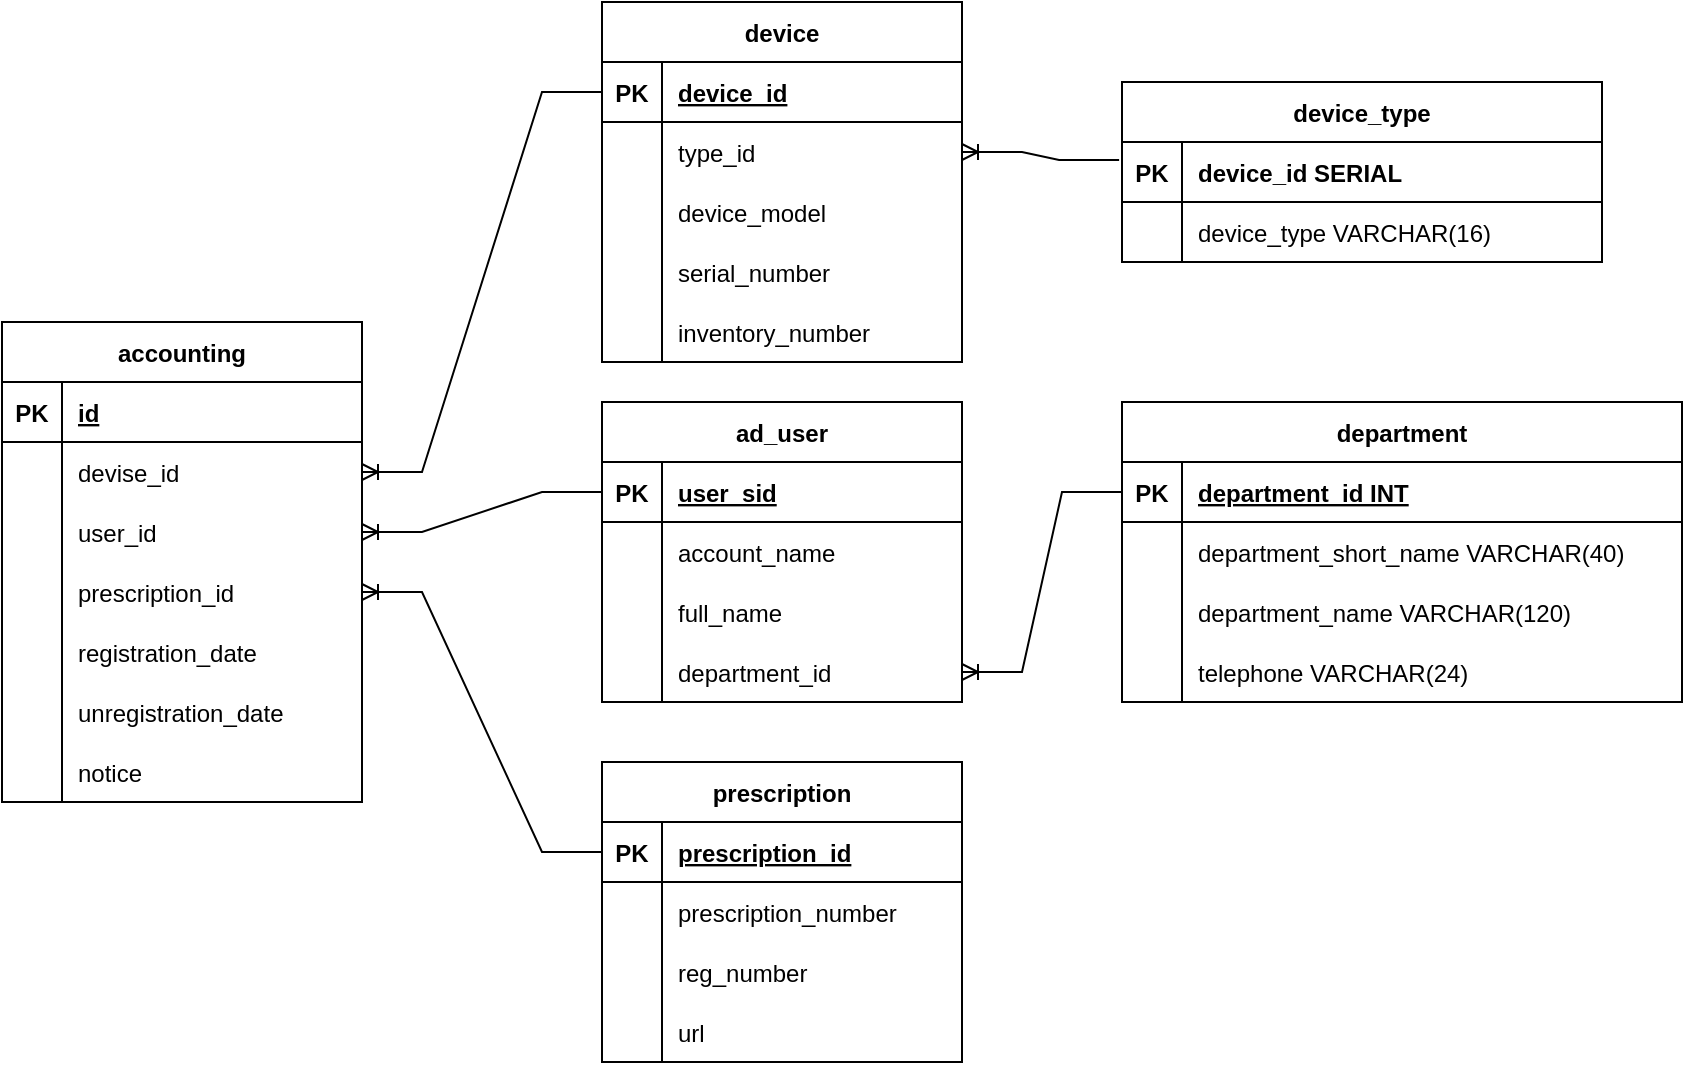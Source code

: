 <mxfile version="20.6.2" type="device"><diagram id="R2lEEEUBdFMjLlhIrx00" name="Page-1"><mxGraphModel dx="1406" dy="849" grid="1" gridSize="10" guides="1" tooltips="1" connect="1" arrows="1" fold="1" page="1" pageScale="1" pageWidth="850" pageHeight="1100" math="0" shadow="0" extFonts="Permanent Marker^https://fonts.googleapis.com/css?family=Permanent+Marker"><root><mxCell id="0"/><mxCell id="1" parent="0"/><mxCell id="IhfXTaCWIoAp5qvCrpzN-5" value="device" style="shape=table;startSize=30;container=1;collapsible=1;childLayout=tableLayout;fixedRows=1;rowLines=0;fontStyle=1;align=center;resizeLast=1;" parent="1" vertex="1"><mxGeometry x="340" y="40" width="180" height="180" as="geometry"/></mxCell><mxCell id="IhfXTaCWIoAp5qvCrpzN-6" value="" style="shape=tableRow;horizontal=0;startSize=0;swimlaneHead=0;swimlaneBody=0;fillColor=none;collapsible=0;dropTarget=0;points=[[0,0.5],[1,0.5]];portConstraint=eastwest;top=0;left=0;right=0;bottom=1;" parent="IhfXTaCWIoAp5qvCrpzN-5" vertex="1"><mxGeometry y="30" width="180" height="30" as="geometry"/></mxCell><mxCell id="IhfXTaCWIoAp5qvCrpzN-7" value="PK" style="shape=partialRectangle;connectable=0;fillColor=none;top=0;left=0;bottom=0;right=0;fontStyle=1;overflow=hidden;" parent="IhfXTaCWIoAp5qvCrpzN-6" vertex="1"><mxGeometry width="30" height="30" as="geometry"><mxRectangle width="30" height="30" as="alternateBounds"/></mxGeometry></mxCell><mxCell id="IhfXTaCWIoAp5qvCrpzN-8" value="device_id" style="shape=partialRectangle;connectable=0;fillColor=none;top=0;left=0;bottom=0;right=0;align=left;spacingLeft=6;fontStyle=5;overflow=hidden;" parent="IhfXTaCWIoAp5qvCrpzN-6" vertex="1"><mxGeometry x="30" width="150" height="30" as="geometry"><mxRectangle width="150" height="30" as="alternateBounds"/></mxGeometry></mxCell><mxCell id="IhfXTaCWIoAp5qvCrpzN-9" value="" style="shape=tableRow;horizontal=0;startSize=0;swimlaneHead=0;swimlaneBody=0;fillColor=none;collapsible=0;dropTarget=0;points=[[0,0.5],[1,0.5]];portConstraint=eastwest;top=0;left=0;right=0;bottom=0;" parent="IhfXTaCWIoAp5qvCrpzN-5" vertex="1"><mxGeometry y="60" width="180" height="30" as="geometry"/></mxCell><mxCell id="IhfXTaCWIoAp5qvCrpzN-10" value="" style="shape=partialRectangle;connectable=0;fillColor=none;top=0;left=0;bottom=0;right=0;editable=1;overflow=hidden;" parent="IhfXTaCWIoAp5qvCrpzN-9" vertex="1"><mxGeometry width="30" height="30" as="geometry"><mxRectangle width="30" height="30" as="alternateBounds"/></mxGeometry></mxCell><mxCell id="IhfXTaCWIoAp5qvCrpzN-11" value="type_id" style="shape=partialRectangle;connectable=0;fillColor=none;top=0;left=0;bottom=0;right=0;align=left;spacingLeft=6;overflow=hidden;" parent="IhfXTaCWIoAp5qvCrpzN-9" vertex="1"><mxGeometry x="30" width="150" height="30" as="geometry"><mxRectangle width="150" height="30" as="alternateBounds"/></mxGeometry></mxCell><mxCell id="IhfXTaCWIoAp5qvCrpzN-12" value="" style="shape=tableRow;horizontal=0;startSize=0;swimlaneHead=0;swimlaneBody=0;fillColor=none;collapsible=0;dropTarget=0;points=[[0,0.5],[1,0.5]];portConstraint=eastwest;top=0;left=0;right=0;bottom=0;" parent="IhfXTaCWIoAp5qvCrpzN-5" vertex="1"><mxGeometry y="90" width="180" height="30" as="geometry"/></mxCell><mxCell id="IhfXTaCWIoAp5qvCrpzN-13" value="" style="shape=partialRectangle;connectable=0;fillColor=none;top=0;left=0;bottom=0;right=0;editable=1;overflow=hidden;" parent="IhfXTaCWIoAp5qvCrpzN-12" vertex="1"><mxGeometry width="30" height="30" as="geometry"><mxRectangle width="30" height="30" as="alternateBounds"/></mxGeometry></mxCell><mxCell id="IhfXTaCWIoAp5qvCrpzN-14" value="device_model" style="shape=partialRectangle;connectable=0;fillColor=none;top=0;left=0;bottom=0;right=0;align=left;spacingLeft=6;overflow=hidden;" parent="IhfXTaCWIoAp5qvCrpzN-12" vertex="1"><mxGeometry x="30" width="150" height="30" as="geometry"><mxRectangle width="150" height="30" as="alternateBounds"/></mxGeometry></mxCell><mxCell id="IhfXTaCWIoAp5qvCrpzN-15" value="" style="shape=tableRow;horizontal=0;startSize=0;swimlaneHead=0;swimlaneBody=0;fillColor=none;collapsible=0;dropTarget=0;points=[[0,0.5],[1,0.5]];portConstraint=eastwest;top=0;left=0;right=0;bottom=0;" parent="IhfXTaCWIoAp5qvCrpzN-5" vertex="1"><mxGeometry y="120" width="180" height="30" as="geometry"/></mxCell><mxCell id="IhfXTaCWIoAp5qvCrpzN-16" value="" style="shape=partialRectangle;connectable=0;fillColor=none;top=0;left=0;bottom=0;right=0;editable=1;overflow=hidden;" parent="IhfXTaCWIoAp5qvCrpzN-15" vertex="1"><mxGeometry width="30" height="30" as="geometry"><mxRectangle width="30" height="30" as="alternateBounds"/></mxGeometry></mxCell><mxCell id="IhfXTaCWIoAp5qvCrpzN-17" value="serial_number" style="shape=partialRectangle;connectable=0;fillColor=none;top=0;left=0;bottom=0;right=0;align=left;spacingLeft=6;overflow=hidden;" parent="IhfXTaCWIoAp5qvCrpzN-15" vertex="1"><mxGeometry x="30" width="150" height="30" as="geometry"><mxRectangle width="150" height="30" as="alternateBounds"/></mxGeometry></mxCell><mxCell id="IhfXTaCWIoAp5qvCrpzN-18" value="" style="shape=tableRow;horizontal=0;startSize=0;swimlaneHead=0;swimlaneBody=0;fillColor=none;collapsible=0;dropTarget=0;points=[[0,0.5],[1,0.5]];portConstraint=eastwest;top=0;left=0;right=0;bottom=0;" parent="IhfXTaCWIoAp5qvCrpzN-5" vertex="1"><mxGeometry y="150" width="180" height="30" as="geometry"/></mxCell><mxCell id="IhfXTaCWIoAp5qvCrpzN-19" value="" style="shape=partialRectangle;connectable=0;fillColor=none;top=0;left=0;bottom=0;right=0;editable=1;overflow=hidden;" parent="IhfXTaCWIoAp5qvCrpzN-18" vertex="1"><mxGeometry width="30" height="30" as="geometry"><mxRectangle width="30" height="30" as="alternateBounds"/></mxGeometry></mxCell><mxCell id="IhfXTaCWIoAp5qvCrpzN-20" value="inventory_number" style="shape=partialRectangle;connectable=0;fillColor=none;top=0;left=0;bottom=0;right=0;align=left;spacingLeft=6;overflow=hidden;" parent="IhfXTaCWIoAp5qvCrpzN-18" vertex="1"><mxGeometry x="30" width="150" height="30" as="geometry"><mxRectangle width="150" height="30" as="alternateBounds"/></mxGeometry></mxCell><mxCell id="IhfXTaCWIoAp5qvCrpzN-102" value="device_type" style="shape=table;startSize=30;container=1;collapsible=1;childLayout=tableLayout;fixedRows=1;rowLines=0;fontStyle=1;align=center;resizeLast=1;" parent="1" vertex="1"><mxGeometry x="600" y="80" width="240" height="90" as="geometry"/></mxCell><mxCell id="IhfXTaCWIoAp5qvCrpzN-103" value="" style="shape=tableRow;horizontal=0;startSize=0;swimlaneHead=0;swimlaneBody=0;fillColor=none;collapsible=0;dropTarget=0;points=[[0,0.5],[1,0.5]];portConstraint=eastwest;top=0;left=0;right=0;bottom=1;" parent="IhfXTaCWIoAp5qvCrpzN-102" vertex="1"><mxGeometry y="30" width="240" height="30" as="geometry"/></mxCell><mxCell id="IhfXTaCWIoAp5qvCrpzN-104" value="PK" style="shape=partialRectangle;connectable=0;fillColor=none;top=0;left=0;bottom=0;right=0;fontStyle=1;overflow=hidden;" parent="IhfXTaCWIoAp5qvCrpzN-103" vertex="1"><mxGeometry width="30" height="30" as="geometry"><mxRectangle width="30" height="30" as="alternateBounds"/></mxGeometry></mxCell><mxCell id="IhfXTaCWIoAp5qvCrpzN-105" value="device_id SERIAL" style="shape=partialRectangle;connectable=0;fillColor=none;top=0;left=0;bottom=0;right=0;align=left;spacingLeft=6;fontStyle=1;overflow=hidden;" parent="IhfXTaCWIoAp5qvCrpzN-103" vertex="1"><mxGeometry x="30" width="210" height="30" as="geometry"><mxRectangle width="210" height="30" as="alternateBounds"/></mxGeometry></mxCell><mxCell id="IhfXTaCWIoAp5qvCrpzN-106" value="" style="shape=tableRow;horizontal=0;startSize=0;swimlaneHead=0;swimlaneBody=0;fillColor=none;collapsible=0;dropTarget=0;points=[[0,0.5],[1,0.5]];portConstraint=eastwest;top=0;left=0;right=0;bottom=0;" parent="IhfXTaCWIoAp5qvCrpzN-102" vertex="1"><mxGeometry y="60" width="240" height="30" as="geometry"/></mxCell><mxCell id="IhfXTaCWIoAp5qvCrpzN-107" value="" style="shape=partialRectangle;connectable=0;fillColor=none;top=0;left=0;bottom=0;right=0;editable=1;overflow=hidden;" parent="IhfXTaCWIoAp5qvCrpzN-106" vertex="1"><mxGeometry width="30" height="30" as="geometry"><mxRectangle width="30" height="30" as="alternateBounds"/></mxGeometry></mxCell><mxCell id="IhfXTaCWIoAp5qvCrpzN-108" value="device_type VARCHAR(16)" style="shape=partialRectangle;connectable=0;fillColor=none;top=0;left=0;bottom=0;right=0;align=left;spacingLeft=6;overflow=hidden;" parent="IhfXTaCWIoAp5qvCrpzN-106" vertex="1"><mxGeometry x="30" width="210" height="30" as="geometry"><mxRectangle width="210" height="30" as="alternateBounds"/></mxGeometry></mxCell><mxCell id="IhfXTaCWIoAp5qvCrpzN-115" value="" style="edgeStyle=entityRelationEdgeStyle;fontSize=12;html=1;endArrow=ERoneToMany;rounded=0;exitX=-0.006;exitY=0.3;exitDx=0;exitDy=0;exitPerimeter=0;entryX=1;entryY=0.5;entryDx=0;entryDy=0;" parent="1" source="IhfXTaCWIoAp5qvCrpzN-103" target="IhfXTaCWIoAp5qvCrpzN-9" edge="1"><mxGeometry width="100" height="100" relative="1" as="geometry"><mxPoint x="600" y="320" as="sourcePoint"/><mxPoint x="700" y="220" as="targetPoint"/></mxGeometry></mxCell><mxCell id="IhfXTaCWIoAp5qvCrpzN-116" value="ad_user" style="shape=table;startSize=30;container=1;collapsible=1;childLayout=tableLayout;fixedRows=1;rowLines=0;fontStyle=1;align=center;resizeLast=1;" parent="1" vertex="1"><mxGeometry x="340" y="240" width="180" height="150" as="geometry"/></mxCell><mxCell id="IhfXTaCWIoAp5qvCrpzN-117" value="" style="shape=tableRow;horizontal=0;startSize=0;swimlaneHead=0;swimlaneBody=0;fillColor=none;collapsible=0;dropTarget=0;points=[[0,0.5],[1,0.5]];portConstraint=eastwest;top=0;left=0;right=0;bottom=1;" parent="IhfXTaCWIoAp5qvCrpzN-116" vertex="1"><mxGeometry y="30" width="180" height="30" as="geometry"/></mxCell><mxCell id="IhfXTaCWIoAp5qvCrpzN-118" value="PK" style="shape=partialRectangle;connectable=0;fillColor=none;top=0;left=0;bottom=0;right=0;fontStyle=1;overflow=hidden;" parent="IhfXTaCWIoAp5qvCrpzN-117" vertex="1"><mxGeometry width="30" height="30" as="geometry"><mxRectangle width="30" height="30" as="alternateBounds"/></mxGeometry></mxCell><mxCell id="IhfXTaCWIoAp5qvCrpzN-119" value="user_sid" style="shape=partialRectangle;connectable=0;fillColor=none;top=0;left=0;bottom=0;right=0;align=left;spacingLeft=6;fontStyle=5;overflow=hidden;" parent="IhfXTaCWIoAp5qvCrpzN-117" vertex="1"><mxGeometry x="30" width="150" height="30" as="geometry"><mxRectangle width="150" height="30" as="alternateBounds"/></mxGeometry></mxCell><mxCell id="IhfXTaCWIoAp5qvCrpzN-120" value="" style="shape=tableRow;horizontal=0;startSize=0;swimlaneHead=0;swimlaneBody=0;fillColor=none;collapsible=0;dropTarget=0;points=[[0,0.5],[1,0.5]];portConstraint=eastwest;top=0;left=0;right=0;bottom=0;" parent="IhfXTaCWIoAp5qvCrpzN-116" vertex="1"><mxGeometry y="60" width="180" height="30" as="geometry"/></mxCell><mxCell id="IhfXTaCWIoAp5qvCrpzN-121" value="" style="shape=partialRectangle;connectable=0;fillColor=none;top=0;left=0;bottom=0;right=0;editable=1;overflow=hidden;" parent="IhfXTaCWIoAp5qvCrpzN-120" vertex="1"><mxGeometry width="30" height="30" as="geometry"><mxRectangle width="30" height="30" as="alternateBounds"/></mxGeometry></mxCell><mxCell id="IhfXTaCWIoAp5qvCrpzN-122" value="account_name" style="shape=partialRectangle;connectable=0;fillColor=none;top=0;left=0;bottom=0;right=0;align=left;spacingLeft=6;overflow=hidden;" parent="IhfXTaCWIoAp5qvCrpzN-120" vertex="1"><mxGeometry x="30" width="150" height="30" as="geometry"><mxRectangle width="150" height="30" as="alternateBounds"/></mxGeometry></mxCell><mxCell id="46uCGycVUFqxe6gZH8N0-1" value="" style="shape=tableRow;horizontal=0;startSize=0;swimlaneHead=0;swimlaneBody=0;fillColor=none;collapsible=0;dropTarget=0;points=[[0,0.5],[1,0.5]];portConstraint=eastwest;top=0;left=0;right=0;bottom=0;" vertex="1" parent="IhfXTaCWIoAp5qvCrpzN-116"><mxGeometry y="90" width="180" height="30" as="geometry"/></mxCell><mxCell id="46uCGycVUFqxe6gZH8N0-2" value="" style="shape=partialRectangle;connectable=0;fillColor=none;top=0;left=0;bottom=0;right=0;editable=1;overflow=hidden;" vertex="1" parent="46uCGycVUFqxe6gZH8N0-1"><mxGeometry width="30" height="30" as="geometry"><mxRectangle width="30" height="30" as="alternateBounds"/></mxGeometry></mxCell><mxCell id="46uCGycVUFqxe6gZH8N0-3" value="full_name" style="shape=partialRectangle;connectable=0;fillColor=none;top=0;left=0;bottom=0;right=0;align=left;spacingLeft=6;overflow=hidden;" vertex="1" parent="46uCGycVUFqxe6gZH8N0-1"><mxGeometry x="30" width="150" height="30" as="geometry"><mxRectangle width="150" height="30" as="alternateBounds"/></mxGeometry></mxCell><mxCell id="IhfXTaCWIoAp5qvCrpzN-126" value="" style="shape=tableRow;horizontal=0;startSize=0;swimlaneHead=0;swimlaneBody=0;fillColor=none;collapsible=0;dropTarget=0;points=[[0,0.5],[1,0.5]];portConstraint=eastwest;top=0;left=0;right=0;bottom=0;" parent="IhfXTaCWIoAp5qvCrpzN-116" vertex="1"><mxGeometry y="120" width="180" height="30" as="geometry"/></mxCell><mxCell id="IhfXTaCWIoAp5qvCrpzN-127" value="" style="shape=partialRectangle;connectable=0;fillColor=none;top=0;left=0;bottom=0;right=0;editable=1;overflow=hidden;" parent="IhfXTaCWIoAp5qvCrpzN-126" vertex="1"><mxGeometry width="30" height="30" as="geometry"><mxRectangle width="30" height="30" as="alternateBounds"/></mxGeometry></mxCell><mxCell id="IhfXTaCWIoAp5qvCrpzN-128" value="department_id" style="shape=partialRectangle;connectable=0;fillColor=none;top=0;left=0;bottom=0;right=0;align=left;spacingLeft=6;overflow=hidden;" parent="IhfXTaCWIoAp5qvCrpzN-126" vertex="1"><mxGeometry x="30" width="150" height="30" as="geometry"><mxRectangle width="150" height="30" as="alternateBounds"/></mxGeometry></mxCell><mxCell id="IhfXTaCWIoAp5qvCrpzN-129" value="department" style="shape=table;startSize=30;container=1;collapsible=1;childLayout=tableLayout;fixedRows=1;rowLines=0;fontStyle=1;align=center;resizeLast=1;" parent="1" vertex="1"><mxGeometry x="600" y="240" width="280" height="150" as="geometry"/></mxCell><mxCell id="IhfXTaCWIoAp5qvCrpzN-130" value="" style="shape=tableRow;horizontal=0;startSize=0;swimlaneHead=0;swimlaneBody=0;fillColor=none;collapsible=0;dropTarget=0;points=[[0,0.5],[1,0.5]];portConstraint=eastwest;top=0;left=0;right=0;bottom=1;" parent="IhfXTaCWIoAp5qvCrpzN-129" vertex="1"><mxGeometry y="30" width="280" height="30" as="geometry"/></mxCell><mxCell id="IhfXTaCWIoAp5qvCrpzN-131" value="PK" style="shape=partialRectangle;connectable=0;fillColor=none;top=0;left=0;bottom=0;right=0;fontStyle=1;overflow=hidden;" parent="IhfXTaCWIoAp5qvCrpzN-130" vertex="1"><mxGeometry width="30" height="30" as="geometry"><mxRectangle width="30" height="30" as="alternateBounds"/></mxGeometry></mxCell><mxCell id="IhfXTaCWIoAp5qvCrpzN-132" value="department_id INT" style="shape=partialRectangle;connectable=0;fillColor=none;top=0;left=0;bottom=0;right=0;align=left;spacingLeft=6;fontStyle=5;overflow=hidden;" parent="IhfXTaCWIoAp5qvCrpzN-130" vertex="1"><mxGeometry x="30" width="250" height="30" as="geometry"><mxRectangle width="250" height="30" as="alternateBounds"/></mxGeometry></mxCell><mxCell id="IhfXTaCWIoAp5qvCrpzN-136" value="" style="shape=tableRow;horizontal=0;startSize=0;swimlaneHead=0;swimlaneBody=0;fillColor=none;collapsible=0;dropTarget=0;points=[[0,0.5],[1,0.5]];portConstraint=eastwest;top=0;left=0;right=0;bottom=0;" parent="IhfXTaCWIoAp5qvCrpzN-129" vertex="1"><mxGeometry y="60" width="280" height="30" as="geometry"/></mxCell><mxCell id="IhfXTaCWIoAp5qvCrpzN-137" value="" style="shape=partialRectangle;connectable=0;fillColor=none;top=0;left=0;bottom=0;right=0;editable=1;overflow=hidden;" parent="IhfXTaCWIoAp5qvCrpzN-136" vertex="1"><mxGeometry width="30" height="30" as="geometry"><mxRectangle width="30" height="30" as="alternateBounds"/></mxGeometry></mxCell><mxCell id="IhfXTaCWIoAp5qvCrpzN-138" value="department_short_name VARCHAR(40)" style="shape=partialRectangle;connectable=0;fillColor=none;top=0;left=0;bottom=0;right=0;align=left;spacingLeft=6;overflow=hidden;" parent="IhfXTaCWIoAp5qvCrpzN-136" vertex="1"><mxGeometry x="30" width="250" height="30" as="geometry"><mxRectangle width="250" height="30" as="alternateBounds"/></mxGeometry></mxCell><mxCell id="IhfXTaCWIoAp5qvCrpzN-133" value="" style="shape=tableRow;horizontal=0;startSize=0;swimlaneHead=0;swimlaneBody=0;fillColor=none;collapsible=0;dropTarget=0;points=[[0,0.5],[1,0.5]];portConstraint=eastwest;top=0;left=0;right=0;bottom=0;" parent="IhfXTaCWIoAp5qvCrpzN-129" vertex="1"><mxGeometry y="90" width="280" height="30" as="geometry"/></mxCell><mxCell id="IhfXTaCWIoAp5qvCrpzN-134" value="" style="shape=partialRectangle;connectable=0;fillColor=none;top=0;left=0;bottom=0;right=0;editable=1;overflow=hidden;" parent="IhfXTaCWIoAp5qvCrpzN-133" vertex="1"><mxGeometry width="30" height="30" as="geometry"><mxRectangle width="30" height="30" as="alternateBounds"/></mxGeometry></mxCell><mxCell id="IhfXTaCWIoAp5qvCrpzN-135" value="department_name VARCHAR(120)" style="shape=partialRectangle;connectable=0;fillColor=none;top=0;left=0;bottom=0;right=0;align=left;spacingLeft=6;overflow=hidden;" parent="IhfXTaCWIoAp5qvCrpzN-133" vertex="1"><mxGeometry x="30" width="250" height="30" as="geometry"><mxRectangle width="250" height="30" as="alternateBounds"/></mxGeometry></mxCell><mxCell id="IhfXTaCWIoAp5qvCrpzN-139" value="" style="shape=tableRow;horizontal=0;startSize=0;swimlaneHead=0;swimlaneBody=0;fillColor=none;collapsible=0;dropTarget=0;points=[[0,0.5],[1,0.5]];portConstraint=eastwest;top=0;left=0;right=0;bottom=0;" parent="IhfXTaCWIoAp5qvCrpzN-129" vertex="1"><mxGeometry y="120" width="280" height="30" as="geometry"/></mxCell><mxCell id="IhfXTaCWIoAp5qvCrpzN-140" value="" style="shape=partialRectangle;connectable=0;fillColor=none;top=0;left=0;bottom=0;right=0;editable=1;overflow=hidden;" parent="IhfXTaCWIoAp5qvCrpzN-139" vertex="1"><mxGeometry width="30" height="30" as="geometry"><mxRectangle width="30" height="30" as="alternateBounds"/></mxGeometry></mxCell><mxCell id="IhfXTaCWIoAp5qvCrpzN-141" value="telephone VARCHAR(24)" style="shape=partialRectangle;connectable=0;fillColor=none;top=0;left=0;bottom=0;right=0;align=left;spacingLeft=6;overflow=hidden;" parent="IhfXTaCWIoAp5qvCrpzN-139" vertex="1"><mxGeometry x="30" width="250" height="30" as="geometry"><mxRectangle width="250" height="30" as="alternateBounds"/></mxGeometry></mxCell><mxCell id="IhfXTaCWIoAp5qvCrpzN-142" value="" style="edgeStyle=entityRelationEdgeStyle;fontSize=12;html=1;endArrow=ERoneToMany;rounded=0;exitX=0;exitY=0.5;exitDx=0;exitDy=0;entryX=1;entryY=0.5;entryDx=0;entryDy=0;" parent="1" source="IhfXTaCWIoAp5qvCrpzN-130" target="IhfXTaCWIoAp5qvCrpzN-126" edge="1"><mxGeometry width="100" height="100" relative="1" as="geometry"><mxPoint x="660" y="680" as="sourcePoint"/><mxPoint x="760" y="580" as="targetPoint"/></mxGeometry></mxCell><mxCell id="IhfXTaCWIoAp5qvCrpzN-143" value="prescription" style="shape=table;startSize=30;container=1;collapsible=1;childLayout=tableLayout;fixedRows=1;rowLines=0;fontStyle=1;align=center;resizeLast=1;" parent="1" vertex="1"><mxGeometry x="340" y="420" width="180" height="150" as="geometry"/></mxCell><mxCell id="IhfXTaCWIoAp5qvCrpzN-144" value="" style="shape=tableRow;horizontal=0;startSize=0;swimlaneHead=0;swimlaneBody=0;fillColor=none;collapsible=0;dropTarget=0;points=[[0,0.5],[1,0.5]];portConstraint=eastwest;top=0;left=0;right=0;bottom=1;" parent="IhfXTaCWIoAp5qvCrpzN-143" vertex="1"><mxGeometry y="30" width="180" height="30" as="geometry"/></mxCell><mxCell id="IhfXTaCWIoAp5qvCrpzN-145" value="PK" style="shape=partialRectangle;connectable=0;fillColor=none;top=0;left=0;bottom=0;right=0;fontStyle=1;overflow=hidden;" parent="IhfXTaCWIoAp5qvCrpzN-144" vertex="1"><mxGeometry width="30" height="30" as="geometry"><mxRectangle width="30" height="30" as="alternateBounds"/></mxGeometry></mxCell><mxCell id="IhfXTaCWIoAp5qvCrpzN-146" value="prescription_id" style="shape=partialRectangle;connectable=0;fillColor=none;top=0;left=0;bottom=0;right=0;align=left;spacingLeft=6;fontStyle=5;overflow=hidden;" parent="IhfXTaCWIoAp5qvCrpzN-144" vertex="1"><mxGeometry x="30" width="150" height="30" as="geometry"><mxRectangle width="150" height="30" as="alternateBounds"/></mxGeometry></mxCell><mxCell id="IhfXTaCWIoAp5qvCrpzN-147" value="" style="shape=tableRow;horizontal=0;startSize=0;swimlaneHead=0;swimlaneBody=0;fillColor=none;collapsible=0;dropTarget=0;points=[[0,0.5],[1,0.5]];portConstraint=eastwest;top=0;left=0;right=0;bottom=0;" parent="IhfXTaCWIoAp5qvCrpzN-143" vertex="1"><mxGeometry y="60" width="180" height="30" as="geometry"/></mxCell><mxCell id="IhfXTaCWIoAp5qvCrpzN-148" value="" style="shape=partialRectangle;connectable=0;fillColor=none;top=0;left=0;bottom=0;right=0;editable=1;overflow=hidden;" parent="IhfXTaCWIoAp5qvCrpzN-147" vertex="1"><mxGeometry width="30" height="30" as="geometry"><mxRectangle width="30" height="30" as="alternateBounds"/></mxGeometry></mxCell><mxCell id="IhfXTaCWIoAp5qvCrpzN-149" value="prescription_number" style="shape=partialRectangle;connectable=0;fillColor=none;top=0;left=0;bottom=0;right=0;align=left;spacingLeft=6;overflow=hidden;" parent="IhfXTaCWIoAp5qvCrpzN-147" vertex="1"><mxGeometry x="30" width="150" height="30" as="geometry"><mxRectangle width="150" height="30" as="alternateBounds"/></mxGeometry></mxCell><mxCell id="IhfXTaCWIoAp5qvCrpzN-150" value="" style="shape=tableRow;horizontal=0;startSize=0;swimlaneHead=0;swimlaneBody=0;fillColor=none;collapsible=0;dropTarget=0;points=[[0,0.5],[1,0.5]];portConstraint=eastwest;top=0;left=0;right=0;bottom=0;" parent="IhfXTaCWIoAp5qvCrpzN-143" vertex="1"><mxGeometry y="90" width="180" height="30" as="geometry"/></mxCell><mxCell id="IhfXTaCWIoAp5qvCrpzN-151" value="" style="shape=partialRectangle;connectable=0;fillColor=none;top=0;left=0;bottom=0;right=0;editable=1;overflow=hidden;" parent="IhfXTaCWIoAp5qvCrpzN-150" vertex="1"><mxGeometry width="30" height="30" as="geometry"><mxRectangle width="30" height="30" as="alternateBounds"/></mxGeometry></mxCell><mxCell id="IhfXTaCWIoAp5qvCrpzN-152" value="reg_number" style="shape=partialRectangle;connectable=0;fillColor=none;top=0;left=0;bottom=0;right=0;align=left;spacingLeft=6;overflow=hidden;" parent="IhfXTaCWIoAp5qvCrpzN-150" vertex="1"><mxGeometry x="30" width="150" height="30" as="geometry"><mxRectangle width="150" height="30" as="alternateBounds"/></mxGeometry></mxCell><mxCell id="IhfXTaCWIoAp5qvCrpzN-153" value="" style="shape=tableRow;horizontal=0;startSize=0;swimlaneHead=0;swimlaneBody=0;fillColor=none;collapsible=0;dropTarget=0;points=[[0,0.5],[1,0.5]];portConstraint=eastwest;top=0;left=0;right=0;bottom=0;" parent="IhfXTaCWIoAp5qvCrpzN-143" vertex="1"><mxGeometry y="120" width="180" height="30" as="geometry"/></mxCell><mxCell id="IhfXTaCWIoAp5qvCrpzN-154" value="" style="shape=partialRectangle;connectable=0;fillColor=none;top=0;left=0;bottom=0;right=0;editable=1;overflow=hidden;" parent="IhfXTaCWIoAp5qvCrpzN-153" vertex="1"><mxGeometry width="30" height="30" as="geometry"><mxRectangle width="30" height="30" as="alternateBounds"/></mxGeometry></mxCell><mxCell id="IhfXTaCWIoAp5qvCrpzN-155" value="url" style="shape=partialRectangle;connectable=0;fillColor=none;top=0;left=0;bottom=0;right=0;align=left;spacingLeft=6;overflow=hidden;" parent="IhfXTaCWIoAp5qvCrpzN-153" vertex="1"><mxGeometry x="30" width="150" height="30" as="geometry"><mxRectangle width="150" height="30" as="alternateBounds"/></mxGeometry></mxCell><mxCell id="IhfXTaCWIoAp5qvCrpzN-156" value="accounting" style="shape=table;startSize=30;container=1;collapsible=1;childLayout=tableLayout;fixedRows=1;rowLines=0;fontStyle=1;align=center;resizeLast=1;" parent="1" vertex="1"><mxGeometry x="40" y="200" width="180" height="240" as="geometry"/></mxCell><mxCell id="IhfXTaCWIoAp5qvCrpzN-157" value="" style="shape=tableRow;horizontal=0;startSize=0;swimlaneHead=0;swimlaneBody=0;fillColor=none;collapsible=0;dropTarget=0;points=[[0,0.5],[1,0.5]];portConstraint=eastwest;top=0;left=0;right=0;bottom=1;" parent="IhfXTaCWIoAp5qvCrpzN-156" vertex="1"><mxGeometry y="30" width="180" height="30" as="geometry"/></mxCell><mxCell id="IhfXTaCWIoAp5qvCrpzN-158" value="PK" style="shape=partialRectangle;connectable=0;fillColor=none;top=0;left=0;bottom=0;right=0;fontStyle=1;overflow=hidden;" parent="IhfXTaCWIoAp5qvCrpzN-157" vertex="1"><mxGeometry width="30" height="30" as="geometry"><mxRectangle width="30" height="30" as="alternateBounds"/></mxGeometry></mxCell><mxCell id="IhfXTaCWIoAp5qvCrpzN-159" value="id" style="shape=partialRectangle;connectable=0;fillColor=none;top=0;left=0;bottom=0;right=0;align=left;spacingLeft=6;fontStyle=5;overflow=hidden;" parent="IhfXTaCWIoAp5qvCrpzN-157" vertex="1"><mxGeometry x="30" width="150" height="30" as="geometry"><mxRectangle width="150" height="30" as="alternateBounds"/></mxGeometry></mxCell><mxCell id="IhfXTaCWIoAp5qvCrpzN-160" value="" style="shape=tableRow;horizontal=0;startSize=0;swimlaneHead=0;swimlaneBody=0;fillColor=none;collapsible=0;dropTarget=0;points=[[0,0.5],[1,0.5]];portConstraint=eastwest;top=0;left=0;right=0;bottom=0;" parent="IhfXTaCWIoAp5qvCrpzN-156" vertex="1"><mxGeometry y="60" width="180" height="30" as="geometry"/></mxCell><mxCell id="IhfXTaCWIoAp5qvCrpzN-161" value="" style="shape=partialRectangle;connectable=0;fillColor=none;top=0;left=0;bottom=0;right=0;editable=1;overflow=hidden;" parent="IhfXTaCWIoAp5qvCrpzN-160" vertex="1"><mxGeometry width="30" height="30" as="geometry"><mxRectangle width="30" height="30" as="alternateBounds"/></mxGeometry></mxCell><mxCell id="IhfXTaCWIoAp5qvCrpzN-162" value="devise_id" style="shape=partialRectangle;connectable=0;fillColor=none;top=0;left=0;bottom=0;right=0;align=left;spacingLeft=6;overflow=hidden;" parent="IhfXTaCWIoAp5qvCrpzN-160" vertex="1"><mxGeometry x="30" width="150" height="30" as="geometry"><mxRectangle width="150" height="30" as="alternateBounds"/></mxGeometry></mxCell><mxCell id="IhfXTaCWIoAp5qvCrpzN-163" value="" style="shape=tableRow;horizontal=0;startSize=0;swimlaneHead=0;swimlaneBody=0;fillColor=none;collapsible=0;dropTarget=0;points=[[0,0.5],[1,0.5]];portConstraint=eastwest;top=0;left=0;right=0;bottom=0;" parent="IhfXTaCWIoAp5qvCrpzN-156" vertex="1"><mxGeometry y="90" width="180" height="30" as="geometry"/></mxCell><mxCell id="IhfXTaCWIoAp5qvCrpzN-164" value="" style="shape=partialRectangle;connectable=0;fillColor=none;top=0;left=0;bottom=0;right=0;editable=1;overflow=hidden;" parent="IhfXTaCWIoAp5qvCrpzN-163" vertex="1"><mxGeometry width="30" height="30" as="geometry"><mxRectangle width="30" height="30" as="alternateBounds"/></mxGeometry></mxCell><mxCell id="IhfXTaCWIoAp5qvCrpzN-165" value="user_id" style="shape=partialRectangle;connectable=0;fillColor=none;top=0;left=0;bottom=0;right=0;align=left;spacingLeft=6;overflow=hidden;" parent="IhfXTaCWIoAp5qvCrpzN-163" vertex="1"><mxGeometry x="30" width="150" height="30" as="geometry"><mxRectangle width="150" height="30" as="alternateBounds"/></mxGeometry></mxCell><mxCell id="IhfXTaCWIoAp5qvCrpzN-166" value="" style="shape=tableRow;horizontal=0;startSize=0;swimlaneHead=0;swimlaneBody=0;fillColor=none;collapsible=0;dropTarget=0;points=[[0,0.5],[1,0.5]];portConstraint=eastwest;top=0;left=0;right=0;bottom=0;" parent="IhfXTaCWIoAp5qvCrpzN-156" vertex="1"><mxGeometry y="120" width="180" height="30" as="geometry"/></mxCell><mxCell id="IhfXTaCWIoAp5qvCrpzN-167" value="" style="shape=partialRectangle;connectable=0;fillColor=none;top=0;left=0;bottom=0;right=0;editable=1;overflow=hidden;" parent="IhfXTaCWIoAp5qvCrpzN-166" vertex="1"><mxGeometry width="30" height="30" as="geometry"><mxRectangle width="30" height="30" as="alternateBounds"/></mxGeometry></mxCell><mxCell id="IhfXTaCWIoAp5qvCrpzN-168" value="prescription_id" style="shape=partialRectangle;connectable=0;fillColor=none;top=0;left=0;bottom=0;right=0;align=left;spacingLeft=6;overflow=hidden;" parent="IhfXTaCWIoAp5qvCrpzN-166" vertex="1"><mxGeometry x="30" width="150" height="30" as="geometry"><mxRectangle width="150" height="30" as="alternateBounds"/></mxGeometry></mxCell><mxCell id="IhfXTaCWIoAp5qvCrpzN-169" value="" style="shape=tableRow;horizontal=0;startSize=0;swimlaneHead=0;swimlaneBody=0;fillColor=none;collapsible=0;dropTarget=0;points=[[0,0.5],[1,0.5]];portConstraint=eastwest;top=0;left=0;right=0;bottom=0;" parent="IhfXTaCWIoAp5qvCrpzN-156" vertex="1"><mxGeometry y="150" width="180" height="30" as="geometry"/></mxCell><mxCell id="IhfXTaCWIoAp5qvCrpzN-170" value="" style="shape=partialRectangle;connectable=0;fillColor=none;top=0;left=0;bottom=0;right=0;editable=1;overflow=hidden;" parent="IhfXTaCWIoAp5qvCrpzN-169" vertex="1"><mxGeometry width="30" height="30" as="geometry"><mxRectangle width="30" height="30" as="alternateBounds"/></mxGeometry></mxCell><mxCell id="IhfXTaCWIoAp5qvCrpzN-171" value="registration_date" style="shape=partialRectangle;connectable=0;fillColor=none;top=0;left=0;bottom=0;right=0;align=left;spacingLeft=6;overflow=hidden;" parent="IhfXTaCWIoAp5qvCrpzN-169" vertex="1"><mxGeometry x="30" width="150" height="30" as="geometry"><mxRectangle width="150" height="30" as="alternateBounds"/></mxGeometry></mxCell><mxCell id="IhfXTaCWIoAp5qvCrpzN-172" value="" style="shape=tableRow;horizontal=0;startSize=0;swimlaneHead=0;swimlaneBody=0;fillColor=none;collapsible=0;dropTarget=0;points=[[0,0.5],[1,0.5]];portConstraint=eastwest;top=0;left=0;right=0;bottom=0;" parent="IhfXTaCWIoAp5qvCrpzN-156" vertex="1"><mxGeometry y="180" width="180" height="30" as="geometry"/></mxCell><mxCell id="IhfXTaCWIoAp5qvCrpzN-173" value="" style="shape=partialRectangle;connectable=0;fillColor=none;top=0;left=0;bottom=0;right=0;editable=1;overflow=hidden;" parent="IhfXTaCWIoAp5qvCrpzN-172" vertex="1"><mxGeometry width="30" height="30" as="geometry"><mxRectangle width="30" height="30" as="alternateBounds"/></mxGeometry></mxCell><mxCell id="IhfXTaCWIoAp5qvCrpzN-174" value="unregistration_date" style="shape=partialRectangle;connectable=0;fillColor=none;top=0;left=0;bottom=0;right=0;align=left;spacingLeft=6;overflow=hidden;" parent="IhfXTaCWIoAp5qvCrpzN-172" vertex="1"><mxGeometry x="30" width="150" height="30" as="geometry"><mxRectangle width="150" height="30" as="alternateBounds"/></mxGeometry></mxCell><mxCell id="IhfXTaCWIoAp5qvCrpzN-175" value="" style="shape=tableRow;horizontal=0;startSize=0;swimlaneHead=0;swimlaneBody=0;fillColor=none;collapsible=0;dropTarget=0;points=[[0,0.5],[1,0.5]];portConstraint=eastwest;top=0;left=0;right=0;bottom=0;" parent="IhfXTaCWIoAp5qvCrpzN-156" vertex="1"><mxGeometry y="210" width="180" height="30" as="geometry"/></mxCell><mxCell id="IhfXTaCWIoAp5qvCrpzN-176" value="" style="shape=partialRectangle;connectable=0;fillColor=none;top=0;left=0;bottom=0;right=0;editable=1;overflow=hidden;" parent="IhfXTaCWIoAp5qvCrpzN-175" vertex="1"><mxGeometry width="30" height="30" as="geometry"><mxRectangle width="30" height="30" as="alternateBounds"/></mxGeometry></mxCell><mxCell id="IhfXTaCWIoAp5qvCrpzN-177" value="notice" style="shape=partialRectangle;connectable=0;fillColor=none;top=0;left=0;bottom=0;right=0;align=left;spacingLeft=6;overflow=hidden;" parent="IhfXTaCWIoAp5qvCrpzN-175" vertex="1"><mxGeometry x="30" width="150" height="30" as="geometry"><mxRectangle width="150" height="30" as="alternateBounds"/></mxGeometry></mxCell><mxCell id="IhfXTaCWIoAp5qvCrpzN-178" value="" style="edgeStyle=entityRelationEdgeStyle;fontSize=12;html=1;endArrow=ERoneToMany;rounded=0;exitX=0;exitY=0.5;exitDx=0;exitDy=0;entryX=1;entryY=0.5;entryDx=0;entryDy=0;" parent="1" source="IhfXTaCWIoAp5qvCrpzN-6" target="IhfXTaCWIoAp5qvCrpzN-160" edge="1"><mxGeometry width="100" height="100" relative="1" as="geometry"><mxPoint x="540" y="390" as="sourcePoint"/><mxPoint x="640" y="290" as="targetPoint"/></mxGeometry></mxCell><mxCell id="IhfXTaCWIoAp5qvCrpzN-179" value="" style="edgeStyle=entityRelationEdgeStyle;fontSize=12;html=1;endArrow=ERoneToMany;rounded=0;exitX=0;exitY=0.5;exitDx=0;exitDy=0;entryX=1;entryY=0.5;entryDx=0;entryDy=0;" parent="1" source="IhfXTaCWIoAp5qvCrpzN-117" target="IhfXTaCWIoAp5qvCrpzN-163" edge="1"><mxGeometry width="100" height="100" relative="1" as="geometry"><mxPoint x="90" y="650" as="sourcePoint"/><mxPoint x="190" y="550" as="targetPoint"/></mxGeometry></mxCell><mxCell id="IhfXTaCWIoAp5qvCrpzN-180" value="" style="edgeStyle=entityRelationEdgeStyle;fontSize=12;html=1;endArrow=ERoneToMany;rounded=0;exitX=0;exitY=0.5;exitDx=0;exitDy=0;entryX=1;entryY=0.5;entryDx=0;entryDy=0;" parent="1" source="IhfXTaCWIoAp5qvCrpzN-144" target="IhfXTaCWIoAp5qvCrpzN-166" edge="1"><mxGeometry width="100" height="100" relative="1" as="geometry"><mxPoint x="200" y="660" as="sourcePoint"/><mxPoint x="300" y="560" as="targetPoint"/></mxGeometry></mxCell></root></mxGraphModel></diagram></mxfile>